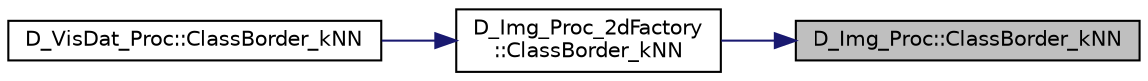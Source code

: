 digraph "D_Img_Proc::ClassBorder_kNN"
{
 // LATEX_PDF_SIZE
  edge [fontname="Helvetica",fontsize="10",labelfontname="Helvetica",labelfontsize="10"];
  node [fontname="Helvetica",fontsize="10",shape=record];
  rankdir="RL";
  Node1 [label="D_Img_Proc::ClassBorder_kNN",height=0.2,width=0.4,color="black", fillcolor="grey75", style="filled", fontcolor="black",tooltip=" "];
  Node1 -> Node2 [dir="back",color="midnightblue",fontsize="10",style="solid",fontname="Helvetica"];
  Node2 [label="D_Img_Proc_2dFactory\l::ClassBorder_kNN",height=0.2,width=0.4,color="black", fillcolor="white", style="filled",URL="$class_d___img___proc__2d_factory.html#a5ac2327d1e79d80b719c4f2deca2726e",tooltip=" "];
  Node2 -> Node3 [dir="back",color="midnightblue",fontsize="10",style="solid",fontname="Helvetica"];
  Node3 [label="D_VisDat_Proc::ClassBorder_kNN",height=0.2,width=0.4,color="black", fillcolor="white", style="filled",URL="$class_d___vis_dat___proc.html#ae1f8d9a80029754eb126b8a8c5858207",tooltip=" "];
}
